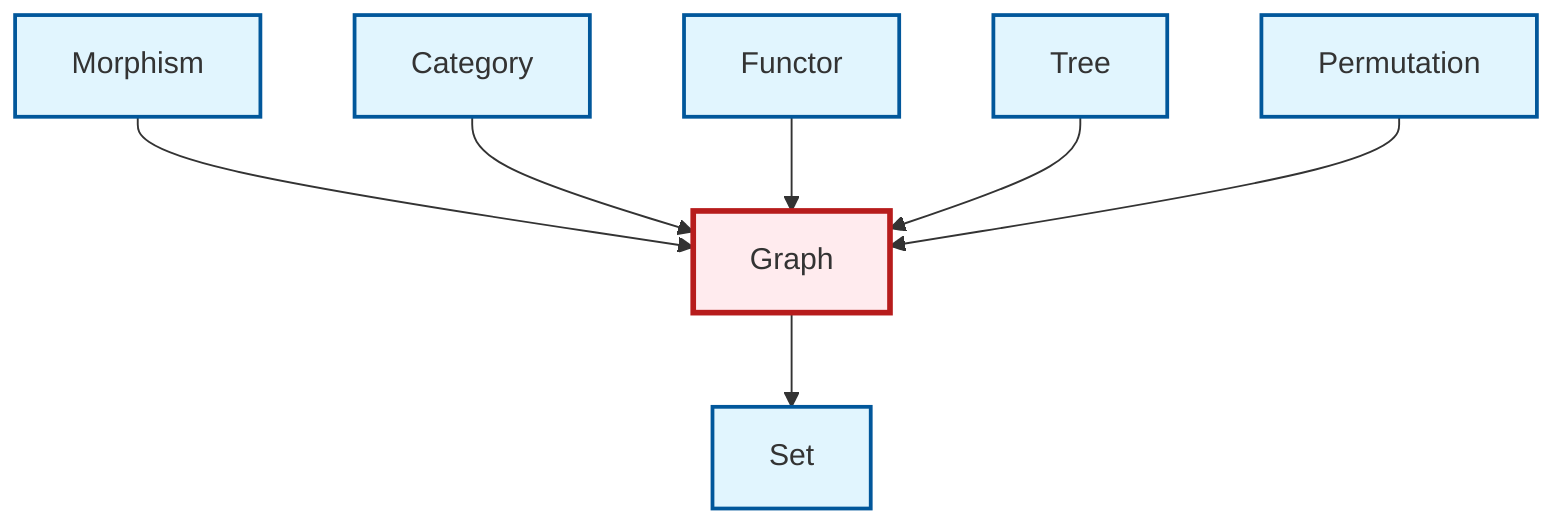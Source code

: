 graph TD
    classDef definition fill:#e1f5fe,stroke:#01579b,stroke-width:2px
    classDef theorem fill:#f3e5f5,stroke:#4a148c,stroke-width:2px
    classDef axiom fill:#fff3e0,stroke:#e65100,stroke-width:2px
    classDef example fill:#e8f5e9,stroke:#1b5e20,stroke-width:2px
    classDef current fill:#ffebee,stroke:#b71c1c,stroke-width:3px
    def-permutation["Permutation"]:::definition
    def-category["Category"]:::definition
    def-functor["Functor"]:::definition
    def-morphism["Morphism"]:::definition
    def-tree["Tree"]:::definition
    def-graph["Graph"]:::definition
    def-set["Set"]:::definition
    def-graph --> def-set
    def-morphism --> def-graph
    def-category --> def-graph
    def-functor --> def-graph
    def-tree --> def-graph
    def-permutation --> def-graph
    class def-graph current